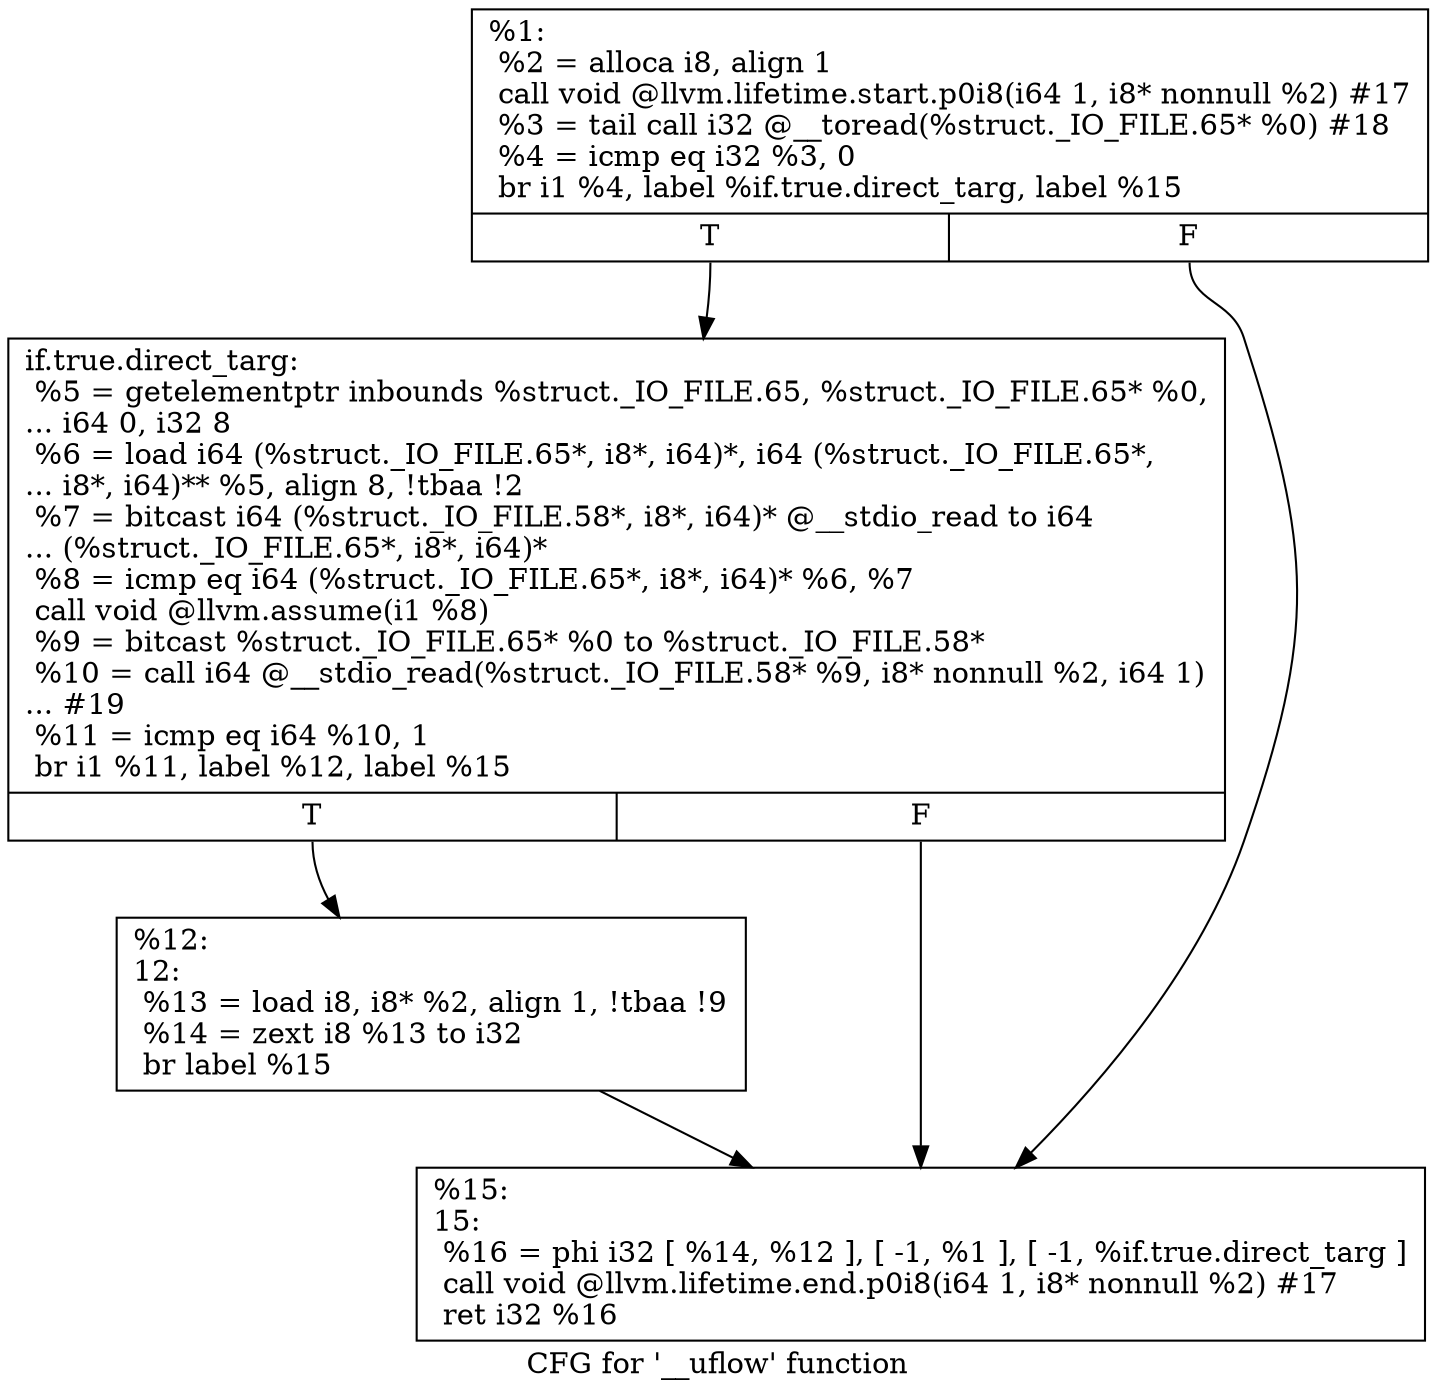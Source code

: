 digraph "CFG for '__uflow' function" {
	label="CFG for '__uflow' function";

	Node0x10eec80 [shape=record,label="{%1:\l  %2 = alloca i8, align 1\l  call void @llvm.lifetime.start.p0i8(i64 1, i8* nonnull %2) #17\l  %3 = tail call i32 @__toread(%struct._IO_FILE.65* %0) #18\l  %4 = icmp eq i32 %3, 0\l  br i1 %4, label %if.true.direct_targ, label %15\l|{<s0>T|<s1>F}}"];
	Node0x10eec80:s0 -> Node0x10eed00;
	Node0x10eec80:s1 -> Node0x10eeda0;
	Node0x10eed00 [shape=record,label="{if.true.direct_targ:                              \l  %5 = getelementptr inbounds %struct._IO_FILE.65, %struct._IO_FILE.65* %0,\l... i64 0, i32 8\l  %6 = load i64 (%struct._IO_FILE.65*, i8*, i64)*, i64 (%struct._IO_FILE.65*,\l... i8*, i64)** %5, align 8, !tbaa !2\l  %7 = bitcast i64 (%struct._IO_FILE.58*, i8*, i64)* @__stdio_read to i64\l... (%struct._IO_FILE.65*, i8*, i64)*\l  %8 = icmp eq i64 (%struct._IO_FILE.65*, i8*, i64)* %6, %7\l  call void @llvm.assume(i1 %8)\l  %9 = bitcast %struct._IO_FILE.65* %0 to %struct._IO_FILE.58*\l  %10 = call i64 @__stdio_read(%struct._IO_FILE.58* %9, i8* nonnull %2, i64 1)\l... #19\l  %11 = icmp eq i64 %10, 1\l  br i1 %11, label %12, label %15\l|{<s0>T|<s1>F}}"];
	Node0x10eed00:s0 -> Node0x10eed50;
	Node0x10eed00:s1 -> Node0x10eeda0;
	Node0x10eed50 [shape=record,label="{%12:\l12:                                               \l  %13 = load i8, i8* %2, align 1, !tbaa !9\l  %14 = zext i8 %13 to i32\l  br label %15\l}"];
	Node0x10eed50 -> Node0x10eeda0;
	Node0x10eeda0 [shape=record,label="{%15:\l15:                                               \l  %16 = phi i32 [ %14, %12 ], [ -1, %1 ], [ -1, %if.true.direct_targ ]\l  call void @llvm.lifetime.end.p0i8(i64 1, i8* nonnull %2) #17\l  ret i32 %16\l}"];
}

